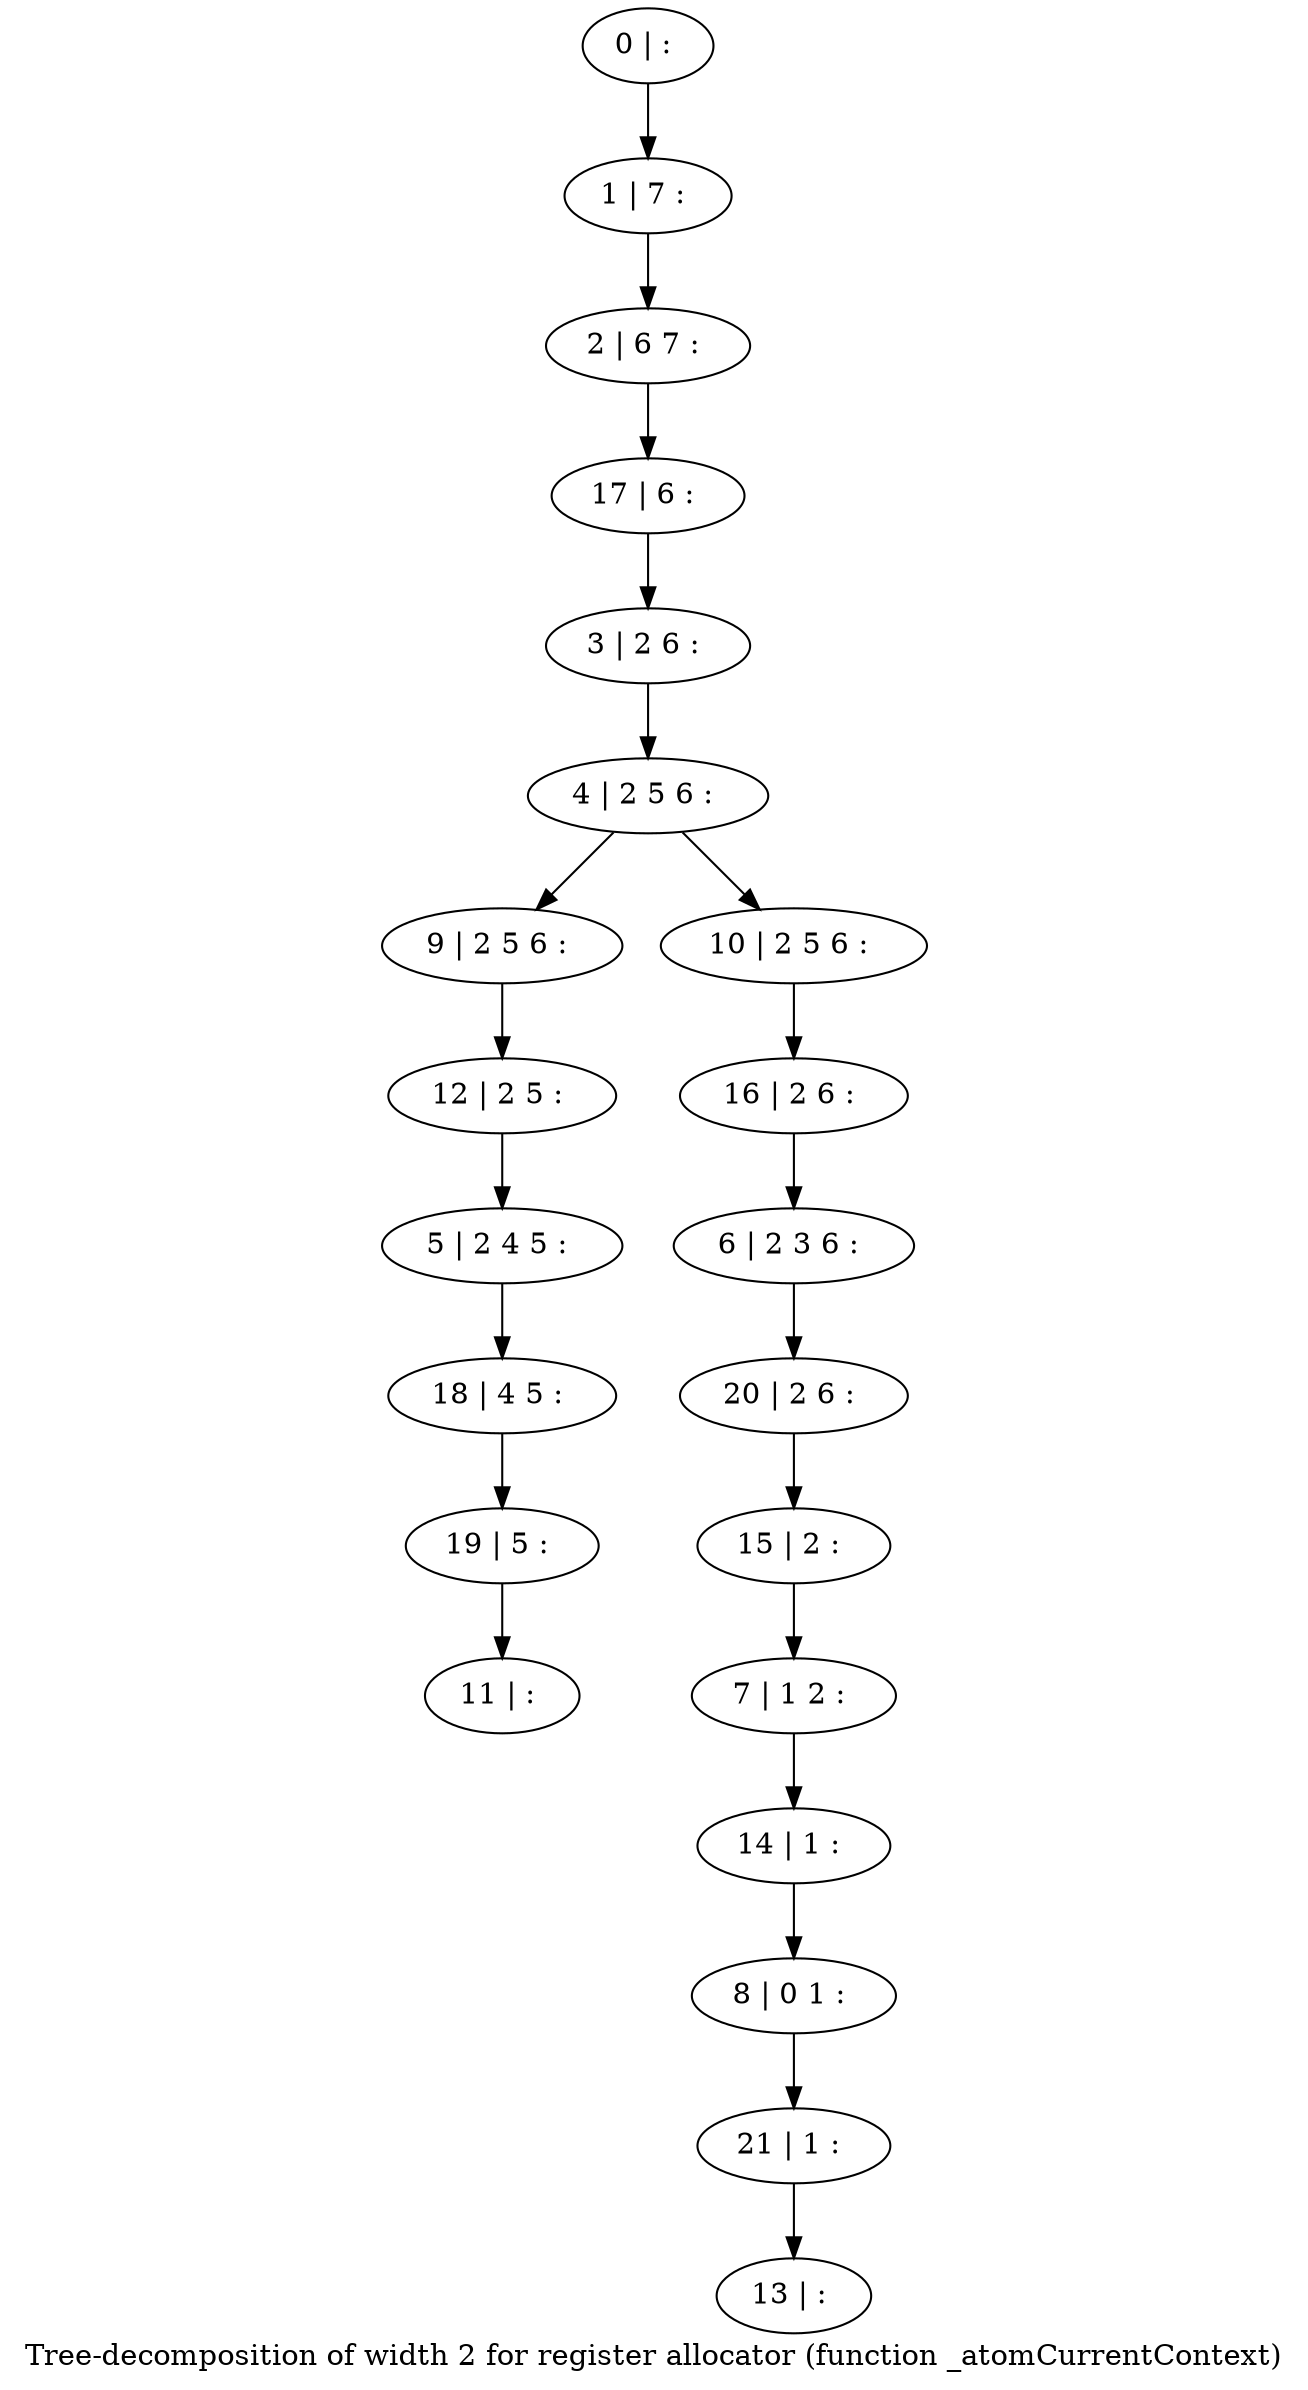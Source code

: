 digraph G {
graph [label="Tree-decomposition of width 2 for register allocator (function _atomCurrentContext)"]
0[label="0 | : "];
1[label="1 | 7 : "];
2[label="2 | 6 7 : "];
3[label="3 | 2 6 : "];
4[label="4 | 2 5 6 : "];
5[label="5 | 2 4 5 : "];
6[label="6 | 2 3 6 : "];
7[label="7 | 1 2 : "];
8[label="8 | 0 1 : "];
9[label="9 | 2 5 6 : "];
10[label="10 | 2 5 6 : "];
11[label="11 | : "];
12[label="12 | 2 5 : "];
13[label="13 | : "];
14[label="14 | 1 : "];
15[label="15 | 2 : "];
16[label="16 | 2 6 : "];
17[label="17 | 6 : "];
18[label="18 | 4 5 : "];
19[label="19 | 5 : "];
20[label="20 | 2 6 : "];
21[label="21 | 1 : "];
0->1 ;
1->2 ;
3->4 ;
4->9 ;
4->10 ;
12->5 ;
9->12 ;
14->8 ;
7->14 ;
15->7 ;
16->6 ;
10->16 ;
17->3 ;
2->17 ;
5->18 ;
19->11 ;
18->19 ;
20->15 ;
6->20 ;
21->13 ;
8->21 ;
}
